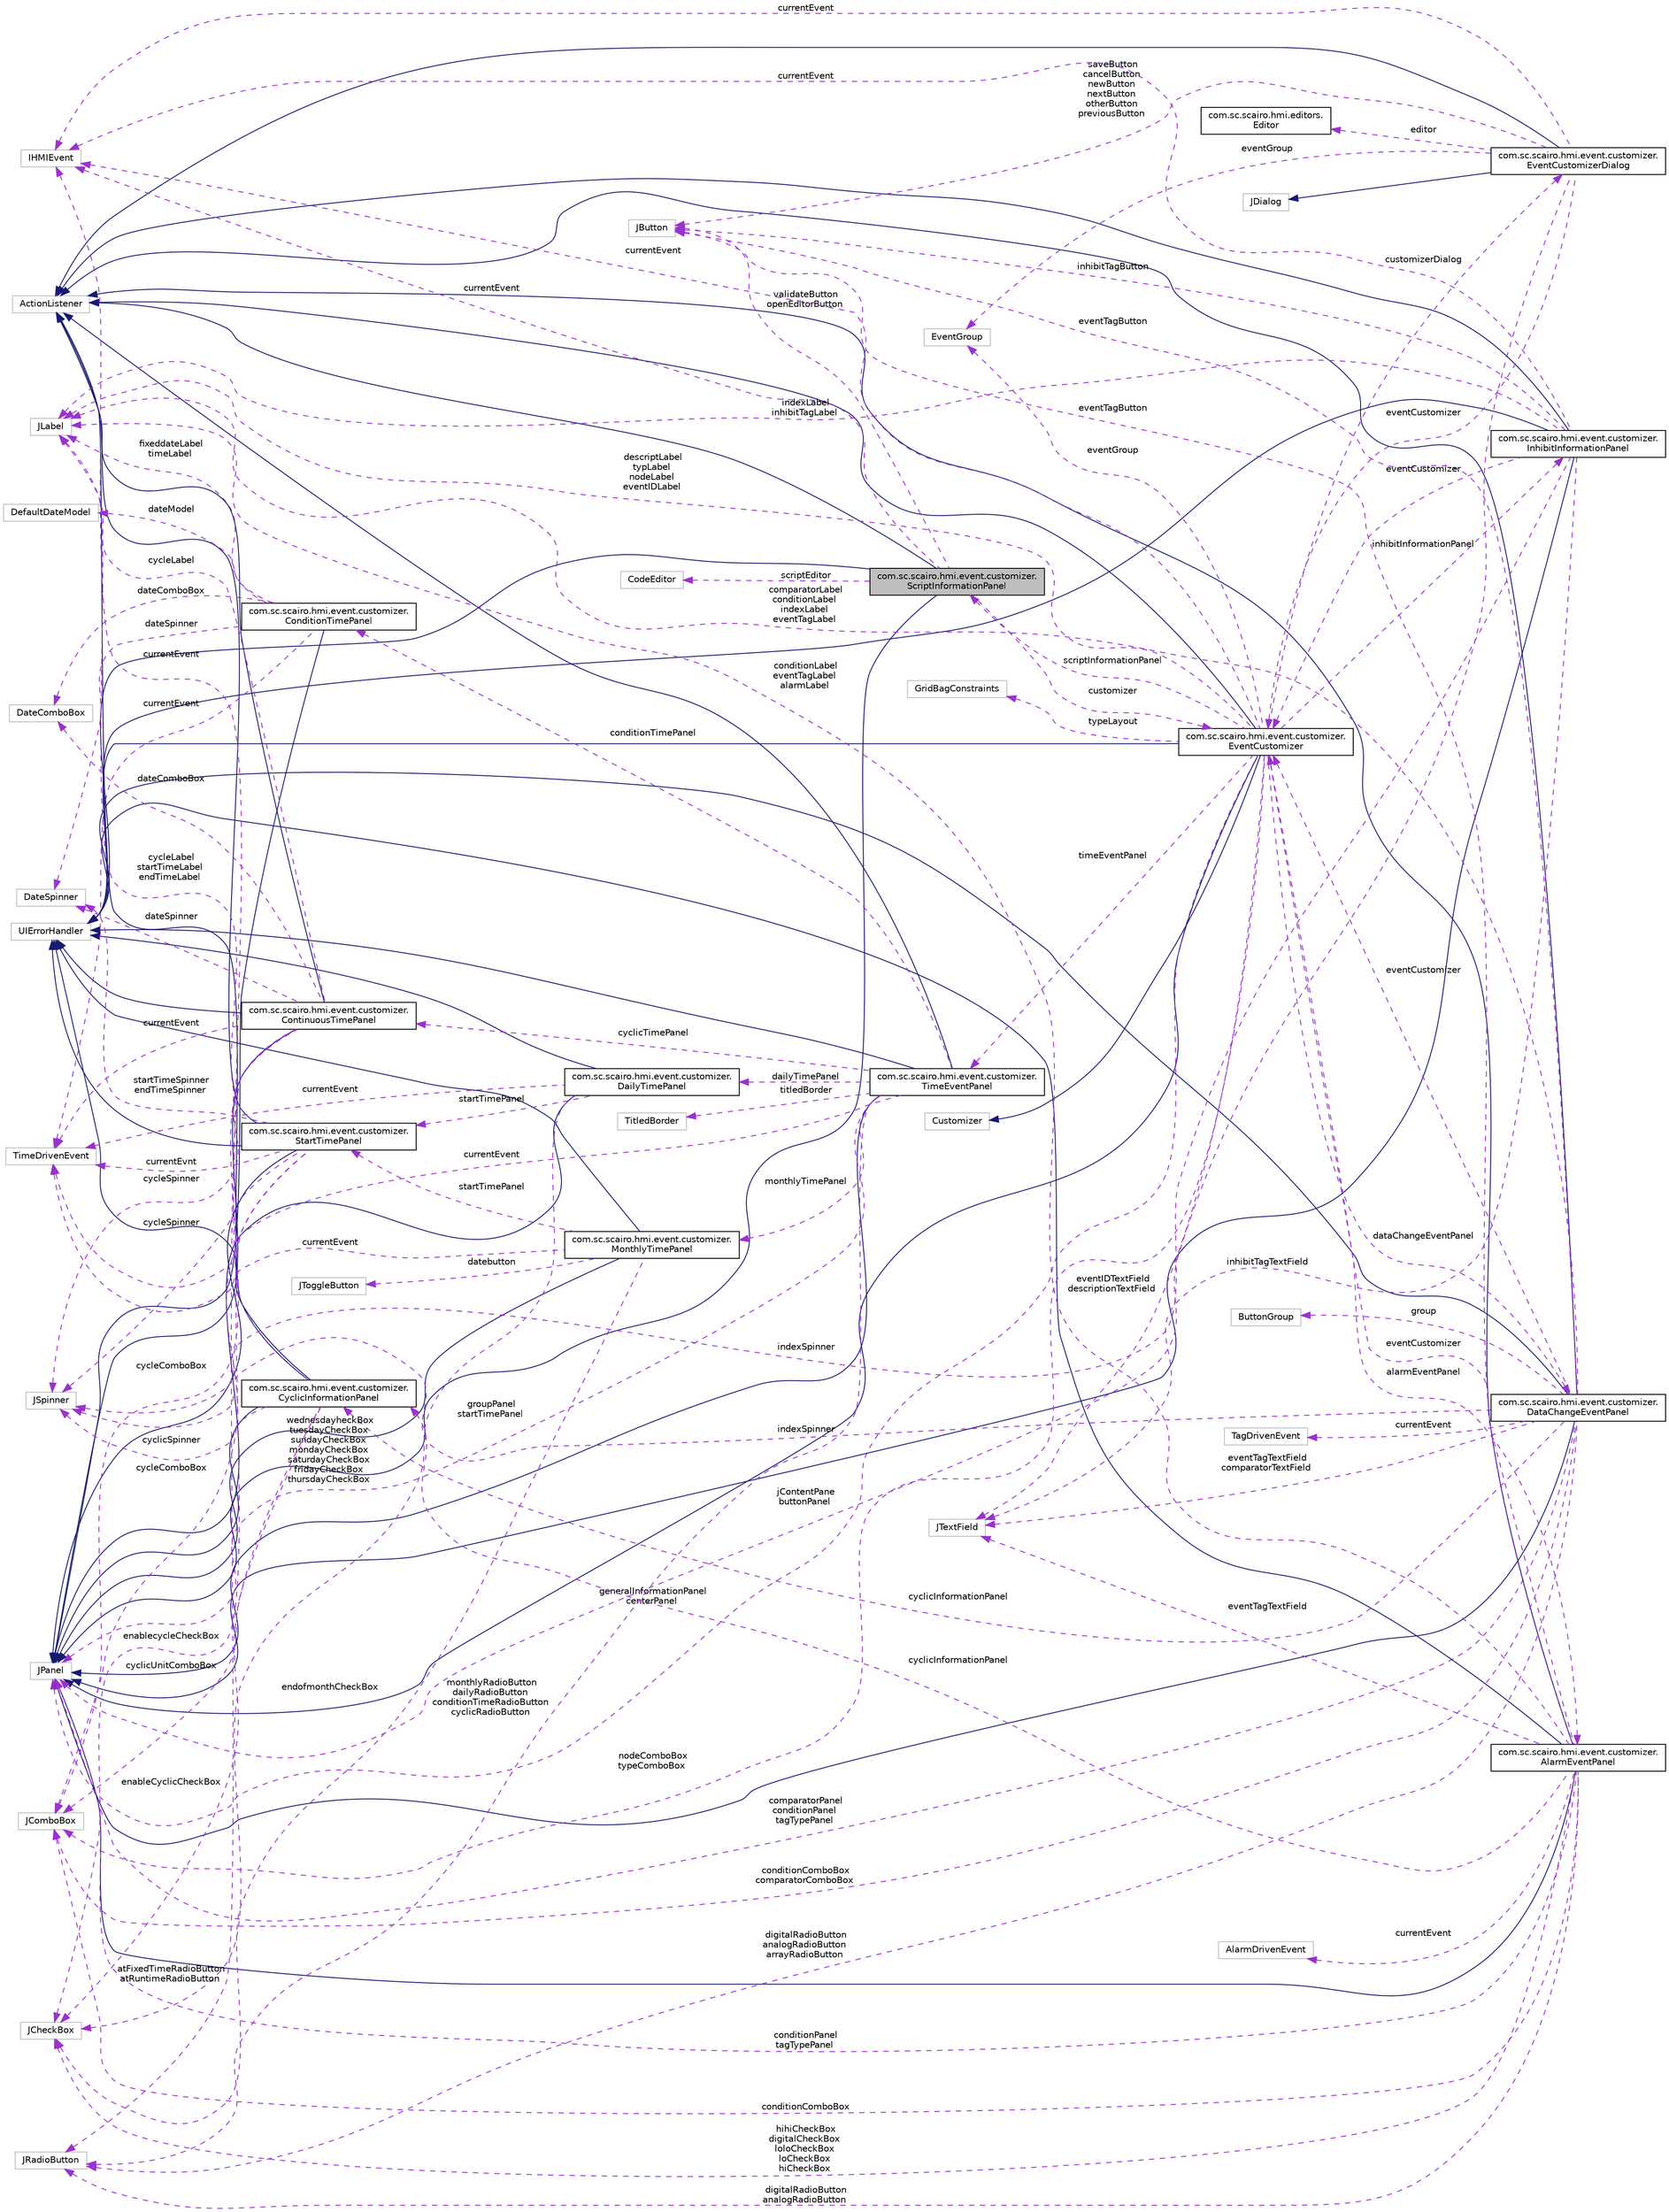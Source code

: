 digraph "com.sc.scairo.hmi.event.customizer.ScriptInformationPanel"
{
 // LATEX_PDF_SIZE
  edge [fontname="Helvetica",fontsize="10",labelfontname="Helvetica",labelfontsize="10"];
  node [fontname="Helvetica",fontsize="10",shape=record];
  rankdir="LR";
  Node1 [label="com.sc.scairo.hmi.event.customizer.\lScriptInformationPanel",height=0.2,width=0.4,color="black", fillcolor="grey75", style="filled", fontcolor="black",tooltip=" "];
  Node2 -> Node1 [dir="back",color="midnightblue",fontsize="10",style="solid",fontname="Helvetica"];
  Node2 [label="JPanel",height=0.2,width=0.4,color="grey75", fillcolor="white", style="filled",tooltip=" "];
  Node3 -> Node1 [dir="back",color="midnightblue",fontsize="10",style="solid",fontname="Helvetica"];
  Node3 [label="ActionListener",height=0.2,width=0.4,color="grey75", fillcolor="white", style="filled",tooltip=" "];
  Node4 -> Node1 [dir="back",color="midnightblue",fontsize="10",style="solid",fontname="Helvetica"];
  Node4 [label="UIErrorHandler",height=0.2,width=0.4,color="grey75", fillcolor="white", style="filled",tooltip=" "];
  Node5 -> Node1 [dir="back",color="darkorchid3",fontsize="10",style="dashed",label=" validateButton\nopenEditorButton" ,fontname="Helvetica"];
  Node5 [label="JButton",height=0.2,width=0.4,color="grey75", fillcolor="white", style="filled",tooltip=" "];
  Node6 -> Node1 [dir="back",color="darkorchid3",fontsize="10",style="dashed",label=" currentEvent" ,fontname="Helvetica"];
  Node6 [label="IHMIEvent",height=0.2,width=0.4,color="grey75", fillcolor="white", style="filled",tooltip=" "];
  Node7 -> Node1 [dir="back",color="darkorchid3",fontsize="10",style="dashed",label=" scriptEditor" ,fontname="Helvetica"];
  Node7 [label="CodeEditor",height=0.2,width=0.4,color="grey75", fillcolor="white", style="filled",tooltip=" "];
  Node8 -> Node1 [dir="back",color="darkorchid3",fontsize="10",style="dashed",label=" customizer" ,fontname="Helvetica"];
  Node8 [label="com.sc.scairo.hmi.event.customizer.\lEventCustomizer",height=0.2,width=0.4,color="black", fillcolor="white", style="filled",URL="$classcom_1_1sc_1_1scairo_1_1hmi_1_1event_1_1customizer_1_1_event_customizer.html",tooltip=" "];
  Node2 -> Node8 [dir="back",color="midnightblue",fontsize="10",style="solid",fontname="Helvetica"];
  Node3 -> Node8 [dir="back",color="midnightblue",fontsize="10",style="solid",fontname="Helvetica"];
  Node9 -> Node8 [dir="back",color="midnightblue",fontsize="10",style="solid",fontname="Helvetica"];
  Node9 [label="Customizer",height=0.2,width=0.4,color="grey75", fillcolor="white", style="filled",tooltip=" "];
  Node4 -> Node8 [dir="back",color="midnightblue",fontsize="10",style="solid",fontname="Helvetica"];
  Node1 -> Node8 [dir="back",color="darkorchid3",fontsize="10",style="dashed",label=" scriptInformationPanel" ,fontname="Helvetica"];
  Node10 -> Node8 [dir="back",color="darkorchid3",fontsize="10",style="dashed",label=" inhibitInformationPanel" ,fontname="Helvetica"];
  Node10 [label="com.sc.scairo.hmi.event.customizer.\lInhibitInformationPanel",height=0.2,width=0.4,color="black", fillcolor="white", style="filled",URL="$classcom_1_1sc_1_1scairo_1_1hmi_1_1event_1_1customizer_1_1_inhibit_information_panel.html",tooltip=" "];
  Node2 -> Node10 [dir="back",color="midnightblue",fontsize="10",style="solid",fontname="Helvetica"];
  Node3 -> Node10 [dir="back",color="midnightblue",fontsize="10",style="solid",fontname="Helvetica"];
  Node4 -> Node10 [dir="back",color="midnightblue",fontsize="10",style="solid",fontname="Helvetica"];
  Node5 -> Node10 [dir="back",color="darkorchid3",fontsize="10",style="dashed",label=" inhibitTagButton" ,fontname="Helvetica"];
  Node6 -> Node10 [dir="back",color="darkorchid3",fontsize="10",style="dashed",label=" currentEvent" ,fontname="Helvetica"];
  Node11 -> Node10 [dir="back",color="darkorchid3",fontsize="10",style="dashed",label=" inhibitTagTextField" ,fontname="Helvetica"];
  Node11 [label="JTextField",height=0.2,width=0.4,color="grey75", fillcolor="white", style="filled",tooltip=" "];
  Node12 -> Node10 [dir="back",color="darkorchid3",fontsize="10",style="dashed",label=" indexSpinner" ,fontname="Helvetica"];
  Node12 [label="JSpinner",height=0.2,width=0.4,color="grey75", fillcolor="white", style="filled",tooltip=" "];
  Node8 -> Node10 [dir="back",color="darkorchid3",fontsize="10",style="dashed",label=" eventCustomizer" ,fontname="Helvetica"];
  Node13 -> Node10 [dir="back",color="darkorchid3",fontsize="10",style="dashed",label=" indexLabel\ninhibitTagLabel" ,fontname="Helvetica"];
  Node13 [label="JLabel",height=0.2,width=0.4,color="grey75", fillcolor="white", style="filled",tooltip=" "];
  Node14 -> Node8 [dir="back",color="darkorchid3",fontsize="10",style="dashed",label=" typeLayout" ,fontname="Helvetica"];
  Node14 [label="GridBagConstraints",height=0.2,width=0.4,color="grey75", fillcolor="white", style="filled",tooltip=" "];
  Node6 -> Node8 [dir="back",color="darkorchid3",fontsize="10",style="dashed",label=" currentEvent" ,fontname="Helvetica"];
  Node15 -> Node8 [dir="back",color="darkorchid3",fontsize="10",style="dashed",label=" dataChangeEventPanel" ,fontname="Helvetica"];
  Node15 [label="com.sc.scairo.hmi.event.customizer.\lDataChangeEventPanel",height=0.2,width=0.4,color="black", fillcolor="white", style="filled",URL="$classcom_1_1sc_1_1scairo_1_1hmi_1_1event_1_1customizer_1_1_data_change_event_panel.html",tooltip=" "];
  Node2 -> Node15 [dir="back",color="midnightblue",fontsize="10",style="solid",fontname="Helvetica"];
  Node3 -> Node15 [dir="back",color="midnightblue",fontsize="10",style="solid",fontname="Helvetica"];
  Node4 -> Node15 [dir="back",color="midnightblue",fontsize="10",style="solid",fontname="Helvetica"];
  Node5 -> Node15 [dir="back",color="darkorchid3",fontsize="10",style="dashed",label=" eventTagButton" ,fontname="Helvetica"];
  Node11 -> Node15 [dir="back",color="darkorchid3",fontsize="10",style="dashed",label=" eventTagTextField\ncomparatorTextField" ,fontname="Helvetica"];
  Node12 -> Node15 [dir="back",color="darkorchid3",fontsize="10",style="dashed",label=" indexSpinner" ,fontname="Helvetica"];
  Node16 -> Node15 [dir="back",color="darkorchid3",fontsize="10",style="dashed",label=" group" ,fontname="Helvetica"];
  Node16 [label="ButtonGroup",height=0.2,width=0.4,color="grey75", fillcolor="white", style="filled",tooltip=" "];
  Node8 -> Node15 [dir="back",color="darkorchid3",fontsize="10",style="dashed",label=" eventCustomizer" ,fontname="Helvetica"];
  Node17 -> Node15 [dir="back",color="darkorchid3",fontsize="10",style="dashed",label=" cyclicInformationPanel" ,fontname="Helvetica"];
  Node17 [label="com.sc.scairo.hmi.event.customizer.\lCyclicInformationPanel",height=0.2,width=0.4,color="black", fillcolor="white", style="filled",URL="$classcom_1_1sc_1_1scairo_1_1hmi_1_1event_1_1customizer_1_1_cyclic_information_panel.html",tooltip=" "];
  Node2 -> Node17 [dir="back",color="midnightblue",fontsize="10",style="solid",fontname="Helvetica"];
  Node3 -> Node17 [dir="back",color="midnightblue",fontsize="10",style="solid",fontname="Helvetica"];
  Node4 -> Node17 [dir="back",color="midnightblue",fontsize="10",style="solid",fontname="Helvetica"];
  Node18 -> Node17 [dir="back",color="darkorchid3",fontsize="10",style="dashed",label=" enableCyclicCheckBox" ,fontname="Helvetica"];
  Node18 [label="JCheckBox",height=0.2,width=0.4,color="grey75", fillcolor="white", style="filled",tooltip=" "];
  Node6 -> Node17 [dir="back",color="darkorchid3",fontsize="10",style="dashed",label=" currentEvent" ,fontname="Helvetica"];
  Node12 -> Node17 [dir="back",color="darkorchid3",fontsize="10",style="dashed",label=" cyclicSpinner" ,fontname="Helvetica"];
  Node19 -> Node17 [dir="back",color="darkorchid3",fontsize="10",style="dashed",label=" cyclicUnitComboBox" ,fontname="Helvetica"];
  Node19 [label="JComboBox",height=0.2,width=0.4,color="grey75", fillcolor="white", style="filled",tooltip=" "];
  Node19 -> Node15 [dir="back",color="darkorchid3",fontsize="10",style="dashed",label=" conditionComboBox\ncomparatorComboBox" ,fontname="Helvetica"];
  Node13 -> Node15 [dir="back",color="darkorchid3",fontsize="10",style="dashed",label=" comparatorLabel\nconditionLabel\nindexLabel\neventTagLabel" ,fontname="Helvetica"];
  Node2 -> Node15 [dir="back",color="darkorchid3",fontsize="10",style="dashed",label=" comparatorPanel\nconditionPanel\ntagTypePanel" ,fontname="Helvetica"];
  Node20 -> Node15 [dir="back",color="darkorchid3",fontsize="10",style="dashed",label=" currentEvent" ,fontname="Helvetica"];
  Node20 [label="TagDrivenEvent",height=0.2,width=0.4,color="grey75", fillcolor="white", style="filled",tooltip=" "];
  Node21 -> Node15 [dir="back",color="darkorchid3",fontsize="10",style="dashed",label=" digitalRadioButton\nanalogRadioButton\narrayRadioButton" ,fontname="Helvetica"];
  Node21 [label="JRadioButton",height=0.2,width=0.4,color="grey75", fillcolor="white", style="filled",tooltip=" "];
  Node11 -> Node8 [dir="back",color="darkorchid3",fontsize="10",style="dashed",label=" eventIDTextField\ndescriptionTextField" ,fontname="Helvetica"];
  Node22 -> Node8 [dir="back",color="darkorchid3",fontsize="10",style="dashed",label=" timeEventPanel" ,fontname="Helvetica"];
  Node22 [label="com.sc.scairo.hmi.event.customizer.\lTimeEventPanel",height=0.2,width=0.4,color="black", fillcolor="white", style="filled",URL="$classcom_1_1sc_1_1scairo_1_1hmi_1_1event_1_1customizer_1_1_time_event_panel.html",tooltip=" "];
  Node2 -> Node22 [dir="back",color="midnightblue",fontsize="10",style="solid",fontname="Helvetica"];
  Node3 -> Node22 [dir="back",color="midnightblue",fontsize="10",style="solid",fontname="Helvetica"];
  Node4 -> Node22 [dir="back",color="midnightblue",fontsize="10",style="solid",fontname="Helvetica"];
  Node23 -> Node22 [dir="back",color="darkorchid3",fontsize="10",style="dashed",label=" currentEvent" ,fontname="Helvetica"];
  Node23 [label="TimeDrivenEvent",height=0.2,width=0.4,color="grey75", fillcolor="white", style="filled",tooltip=" "];
  Node24 -> Node22 [dir="back",color="darkorchid3",fontsize="10",style="dashed",label=" conditionTimePanel" ,fontname="Helvetica"];
  Node24 [label="com.sc.scairo.hmi.event.customizer.\lConditionTimePanel",height=0.2,width=0.4,color="black", fillcolor="white", style="filled",URL="$classcom_1_1sc_1_1scairo_1_1hmi_1_1event_1_1customizer_1_1_condition_time_panel.html",tooltip=" "];
  Node2 -> Node24 [dir="back",color="midnightblue",fontsize="10",style="solid",fontname="Helvetica"];
  Node25 -> Node24 [dir="back",color="darkorchid3",fontsize="10",style="dashed",label=" dateSpinner" ,fontname="Helvetica"];
  Node25 [label="DateSpinner",height=0.2,width=0.4,color="grey75", fillcolor="white", style="filled",tooltip=" "];
  Node23 -> Node24 [dir="back",color="darkorchid3",fontsize="10",style="dashed",label=" currentEvent" ,fontname="Helvetica"];
  Node26 -> Node24 [dir="back",color="darkorchid3",fontsize="10",style="dashed",label=" dateComboBox" ,fontname="Helvetica"];
  Node26 [label="DateComboBox",height=0.2,width=0.4,color="grey75", fillcolor="white", style="filled",tooltip=" "];
  Node27 -> Node24 [dir="back",color="darkorchid3",fontsize="10",style="dashed",label=" dateModel" ,fontname="Helvetica"];
  Node27 [label="DefaultDateModel",height=0.2,width=0.4,color="grey75", fillcolor="white", style="filled",tooltip=" "];
  Node13 -> Node24 [dir="back",color="darkorchid3",fontsize="10",style="dashed",label=" fixeddateLabel\ntimeLabel" ,fontname="Helvetica"];
  Node28 -> Node22 [dir="back",color="darkorchid3",fontsize="10",style="dashed",label=" monthlyTimePanel" ,fontname="Helvetica"];
  Node28 [label="com.sc.scairo.hmi.event.customizer.\lMonthlyTimePanel",height=0.2,width=0.4,color="black", fillcolor="white", style="filled",URL="$classcom_1_1sc_1_1scairo_1_1hmi_1_1event_1_1customizer_1_1_monthly_time_panel.html",tooltip=" "];
  Node2 -> Node28 [dir="back",color="midnightblue",fontsize="10",style="solid",fontname="Helvetica"];
  Node4 -> Node28 [dir="back",color="midnightblue",fontsize="10",style="solid",fontname="Helvetica"];
  Node18 -> Node28 [dir="back",color="darkorchid3",fontsize="10",style="dashed",label=" endofmonthCheckBox" ,fontname="Helvetica"];
  Node23 -> Node28 [dir="back",color="darkorchid3",fontsize="10",style="dashed",label=" currentEvent" ,fontname="Helvetica"];
  Node29 -> Node28 [dir="back",color="darkorchid3",fontsize="10",style="dashed",label=" startTimePanel" ,fontname="Helvetica"];
  Node29 [label="com.sc.scairo.hmi.event.customizer.\lStartTimePanel",height=0.2,width=0.4,color="black", fillcolor="white", style="filled",URL="$classcom_1_1sc_1_1scairo_1_1hmi_1_1event_1_1customizer_1_1_start_time_panel.html",tooltip=" "];
  Node2 -> Node29 [dir="back",color="midnightblue",fontsize="10",style="solid",fontname="Helvetica"];
  Node3 -> Node29 [dir="back",color="midnightblue",fontsize="10",style="solid",fontname="Helvetica"];
  Node4 -> Node29 [dir="back",color="midnightblue",fontsize="10",style="solid",fontname="Helvetica"];
  Node25 -> Node29 [dir="back",color="darkorchid3",fontsize="10",style="dashed",label=" startTimeSpinner\nendTimeSpinner" ,fontname="Helvetica"];
  Node18 -> Node29 [dir="back",color="darkorchid3",fontsize="10",style="dashed",label=" enablecycleCheckBox" ,fontname="Helvetica"];
  Node23 -> Node29 [dir="back",color="darkorchid3",fontsize="10",style="dashed",label=" currentEvnt" ,fontname="Helvetica"];
  Node12 -> Node29 [dir="back",color="darkorchid3",fontsize="10",style="dashed",label=" cycleSpinner" ,fontname="Helvetica"];
  Node19 -> Node29 [dir="back",color="darkorchid3",fontsize="10",style="dashed",label=" cycleComboBox" ,fontname="Helvetica"];
  Node13 -> Node29 [dir="back",color="darkorchid3",fontsize="10",style="dashed",label=" cycleLabel\nstartTimeLabel\nendTimeLabel" ,fontname="Helvetica"];
  Node30 -> Node28 [dir="back",color="darkorchid3",fontsize="10",style="dashed",label=" datebutton" ,fontname="Helvetica"];
  Node30 [label="JToggleButton",height=0.2,width=0.4,color="grey75", fillcolor="white", style="filled",tooltip=" "];
  Node31 -> Node22 [dir="back",color="darkorchid3",fontsize="10",style="dashed",label=" titledBorder" ,fontname="Helvetica"];
  Node31 [label="TitledBorder",height=0.2,width=0.4,color="grey75", fillcolor="white", style="filled",tooltip=" "];
  Node2 -> Node22 [dir="back",color="darkorchid3",fontsize="10",style="dashed",label=" groupPanel\nstartTimePanel" ,fontname="Helvetica"];
  Node32 -> Node22 [dir="back",color="darkorchid3",fontsize="10",style="dashed",label=" cyclicTimePanel" ,fontname="Helvetica"];
  Node32 [label="com.sc.scairo.hmi.event.customizer.\lContinuousTimePanel",height=0.2,width=0.4,color="black", fillcolor="white", style="filled",URL="$classcom_1_1sc_1_1scairo_1_1hmi_1_1event_1_1customizer_1_1_continuous_time_panel.html",tooltip=" "];
  Node2 -> Node32 [dir="back",color="midnightblue",fontsize="10",style="solid",fontname="Helvetica"];
  Node3 -> Node32 [dir="back",color="midnightblue",fontsize="10",style="solid",fontname="Helvetica"];
  Node4 -> Node32 [dir="back",color="midnightblue",fontsize="10",style="solid",fontname="Helvetica"];
  Node25 -> Node32 [dir="back",color="darkorchid3",fontsize="10",style="dashed",label=" dateSpinner" ,fontname="Helvetica"];
  Node23 -> Node32 [dir="back",color="darkorchid3",fontsize="10",style="dashed",label=" currentEvent" ,fontname="Helvetica"];
  Node26 -> Node32 [dir="back",color="darkorchid3",fontsize="10",style="dashed",label=" dateComboBox" ,fontname="Helvetica"];
  Node12 -> Node32 [dir="back",color="darkorchid3",fontsize="10",style="dashed",label=" cycleSpinner" ,fontname="Helvetica"];
  Node19 -> Node32 [dir="back",color="darkorchid3",fontsize="10",style="dashed",label=" cycleComboBox" ,fontname="Helvetica"];
  Node13 -> Node32 [dir="back",color="darkorchid3",fontsize="10",style="dashed",label=" cycleLabel" ,fontname="Helvetica"];
  Node21 -> Node32 [dir="back",color="darkorchid3",fontsize="10",style="dashed",label=" atFixedTimeRadioButton\natRuntimeRadioButton" ,fontname="Helvetica"];
  Node21 -> Node22 [dir="back",color="darkorchid3",fontsize="10",style="dashed",label=" monthlyRadioButton\ndailyRadioButton\nconditionTimeRadioButton\ncyclicRadioButton" ,fontname="Helvetica"];
  Node33 -> Node22 [dir="back",color="darkorchid3",fontsize="10",style="dashed",label=" dailyTimePanel" ,fontname="Helvetica"];
  Node33 [label="com.sc.scairo.hmi.event.customizer.\lDailyTimePanel",height=0.2,width=0.4,color="black", fillcolor="white", style="filled",URL="$classcom_1_1sc_1_1scairo_1_1hmi_1_1event_1_1customizer_1_1_daily_time_panel.html",tooltip=" "];
  Node2 -> Node33 [dir="back",color="midnightblue",fontsize="10",style="solid",fontname="Helvetica"];
  Node4 -> Node33 [dir="back",color="midnightblue",fontsize="10",style="solid",fontname="Helvetica"];
  Node18 -> Node33 [dir="back",color="darkorchid3",fontsize="10",style="dashed",label=" wednesdayheckBox\ntuesdayCheckBox\nsundayCheckBox\nmondayCheckBox\nsaturdayCheckBox\nfridayCheckBox\nthursdayCheckBox" ,fontname="Helvetica"];
  Node23 -> Node33 [dir="back",color="darkorchid3",fontsize="10",style="dashed",label=" currentEvent" ,fontname="Helvetica"];
  Node29 -> Node33 [dir="back",color="darkorchid3",fontsize="10",style="dashed",label=" startTimePanel" ,fontname="Helvetica"];
  Node19 -> Node8 [dir="back",color="darkorchid3",fontsize="10",style="dashed",label=" nodeComboBox\ntypeComboBox" ,fontname="Helvetica"];
  Node13 -> Node8 [dir="back",color="darkorchid3",fontsize="10",style="dashed",label=" descriptLabel\ntypLabel\nnodeLabel\neventIDLabel" ,fontname="Helvetica"];
  Node34 -> Node8 [dir="back",color="darkorchid3",fontsize="10",style="dashed",label=" eventGroup" ,fontname="Helvetica"];
  Node34 [label="EventGroup",height=0.2,width=0.4,color="grey75", fillcolor="white", style="filled",tooltip=" "];
  Node2 -> Node8 [dir="back",color="darkorchid3",fontsize="10",style="dashed",label=" generalInformationPanel\ncenterPanel" ,fontname="Helvetica"];
  Node35 -> Node8 [dir="back",color="darkorchid3",fontsize="10",style="dashed",label=" customizerDialog" ,fontname="Helvetica"];
  Node35 [label="com.sc.scairo.hmi.event.customizer.\lEventCustomizerDialog",height=0.2,width=0.4,color="black", fillcolor="white", style="filled",URL="$classcom_1_1sc_1_1scairo_1_1hmi_1_1event_1_1customizer_1_1_event_customizer_dialog.html",tooltip=" "];
  Node36 -> Node35 [dir="back",color="midnightblue",fontsize="10",style="solid",fontname="Helvetica"];
  Node36 [label="JDialog",height=0.2,width=0.4,color="grey75", fillcolor="white", style="filled",tooltip=" "];
  Node3 -> Node35 [dir="back",color="midnightblue",fontsize="10",style="solid",fontname="Helvetica"];
  Node5 -> Node35 [dir="back",color="darkorchid3",fontsize="10",style="dashed",label=" saveButton\ncancelButton\nnewButton\nnextButton\notherButton\npreviousButton" ,fontname="Helvetica"];
  Node6 -> Node35 [dir="back",color="darkorchid3",fontsize="10",style="dashed",label=" currentEvent" ,fontname="Helvetica"];
  Node8 -> Node35 [dir="back",color="darkorchid3",fontsize="10",style="dashed",label=" eventCustomizer" ,fontname="Helvetica"];
  Node34 -> Node35 [dir="back",color="darkorchid3",fontsize="10",style="dashed",label=" eventGroup" ,fontname="Helvetica"];
  Node2 -> Node35 [dir="back",color="darkorchid3",fontsize="10",style="dashed",label=" jContentPane\nbuttonPanel" ,fontname="Helvetica"];
  Node37 -> Node35 [dir="back",color="darkorchid3",fontsize="10",style="dashed",label=" editor" ,fontname="Helvetica"];
  Node37 [label="com.sc.scairo.hmi.editors.\lEditor",height=0.2,width=0.4,color="black", fillcolor="white", style="filled",URL="$interfacecom_1_1sc_1_1scairo_1_1hmi_1_1editors_1_1_editor.html",tooltip=" "];
  Node38 -> Node8 [dir="back",color="darkorchid3",fontsize="10",style="dashed",label=" alarmEventPanel" ,fontname="Helvetica"];
  Node38 [label="com.sc.scairo.hmi.event.customizer.\lAlarmEventPanel",height=0.2,width=0.4,color="black", fillcolor="white", style="filled",URL="$classcom_1_1sc_1_1scairo_1_1hmi_1_1event_1_1customizer_1_1_alarm_event_panel.html",tooltip=" "];
  Node2 -> Node38 [dir="back",color="midnightblue",fontsize="10",style="solid",fontname="Helvetica"];
  Node3 -> Node38 [dir="back",color="midnightblue",fontsize="10",style="solid",fontname="Helvetica"];
  Node4 -> Node38 [dir="back",color="midnightblue",fontsize="10",style="solid",fontname="Helvetica"];
  Node18 -> Node38 [dir="back",color="darkorchid3",fontsize="10",style="dashed",label=" hihiCheckBox\ndigitalCheckBox\nloloCheckBox\nloCheckBox\nhiCheckBox" ,fontname="Helvetica"];
  Node5 -> Node38 [dir="back",color="darkorchid3",fontsize="10",style="dashed",label=" eventTagButton" ,fontname="Helvetica"];
  Node39 -> Node38 [dir="back",color="darkorchid3",fontsize="10",style="dashed",label=" currentEvent" ,fontname="Helvetica"];
  Node39 [label="AlarmDrivenEvent",height=0.2,width=0.4,color="grey75", fillcolor="white", style="filled",tooltip=" "];
  Node11 -> Node38 [dir="back",color="darkorchid3",fontsize="10",style="dashed",label=" eventTagTextField" ,fontname="Helvetica"];
  Node8 -> Node38 [dir="back",color="darkorchid3",fontsize="10",style="dashed",label=" eventCustomizer" ,fontname="Helvetica"];
  Node17 -> Node38 [dir="back",color="darkorchid3",fontsize="10",style="dashed",label=" cyclicInformationPanel" ,fontname="Helvetica"];
  Node19 -> Node38 [dir="back",color="darkorchid3",fontsize="10",style="dashed",label=" conditionComboBox" ,fontname="Helvetica"];
  Node13 -> Node38 [dir="back",color="darkorchid3",fontsize="10",style="dashed",label=" conditionLabel\neventTagLabel\nalarmLabel" ,fontname="Helvetica"];
  Node2 -> Node38 [dir="back",color="darkorchid3",fontsize="10",style="dashed",label=" conditionPanel\ntagTypePanel" ,fontname="Helvetica"];
  Node21 -> Node38 [dir="back",color="darkorchid3",fontsize="10",style="dashed",label=" digitalRadioButton\nanalogRadioButton" ,fontname="Helvetica"];
}
